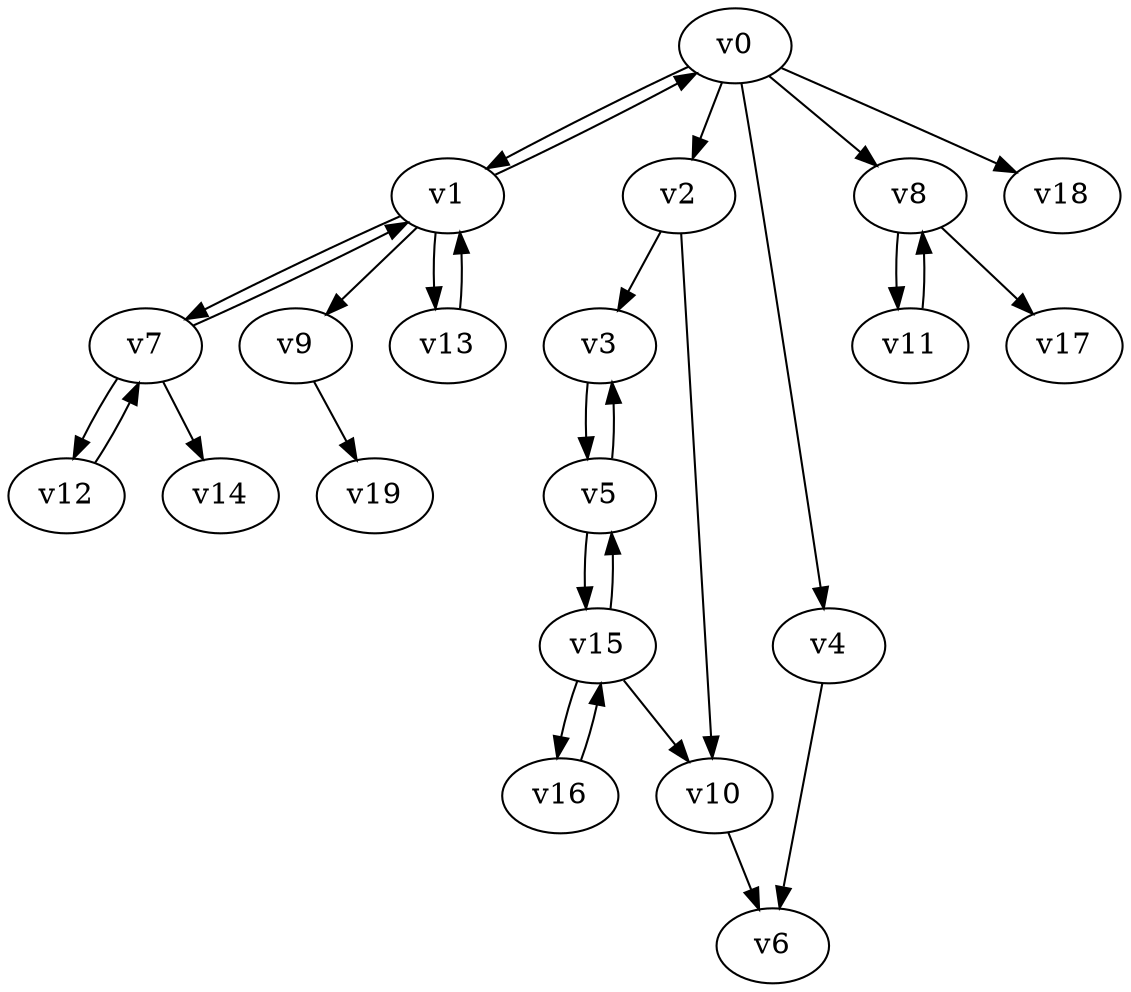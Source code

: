 digraph test027 {
    v0 [name="v0", player=0, weight=10];
    v1 [name="v1", player=1, weight=11];
    v2 [name="v2", player=0, weight=1];
    v3 [name="v3", player=1, weight=8];
    v4 [name="v4", player=0, weight=9];
    v5 [name="v5", player=1, weight=18];
    v6 [name="v6", player=0, weight=2];
    v7 [name="v7", player=1, weight=11];
    v8 [name="v8", player=0, weight=2];
    v9 [name="v9", player=1, weight=0];
    v10 [name="v10", player=0, weight=9];
    v11 [name="v11", player=1, weight=0];
    v12 [name="v12", player=0, weight=3];
    v13 [name="v13", player=1, weight=10];
    v14 [name="v14", player=0, weight=7];
    v15 [name="v15", player=1, weight=1];
    v16 [name="v16", player=0, weight=8];
    v17 [name="v17", player=1, weight=12];
    v18 [name="v18", player=0, weight=8];
    v19 [name="v19", player=1, weight=11];
    v0 -> v1;
    v1 -> v0;
    v0 -> v2;
    v2 -> v3;
    v0 -> v4;
    v3 -> v5;
    v5 -> v3;
    v4 -> v6;
    v1 -> v7;
    v7 -> v1;
    v0 -> v8;
    v1 -> v9;
    v2 -> v10;
    v8 -> v11;
    v11 -> v8;
    v7 -> v12;
    v12 -> v7;
    v1 -> v13;
    v13 -> v1;
    v7 -> v14;
    v5 -> v15;
    v15 -> v5;
    v15 -> v16;
    v16 -> v15;
    v8 -> v17;
    v0 -> v18;
    v9 -> v19;
    v10 -> v6;
    v15 -> v10;
}
